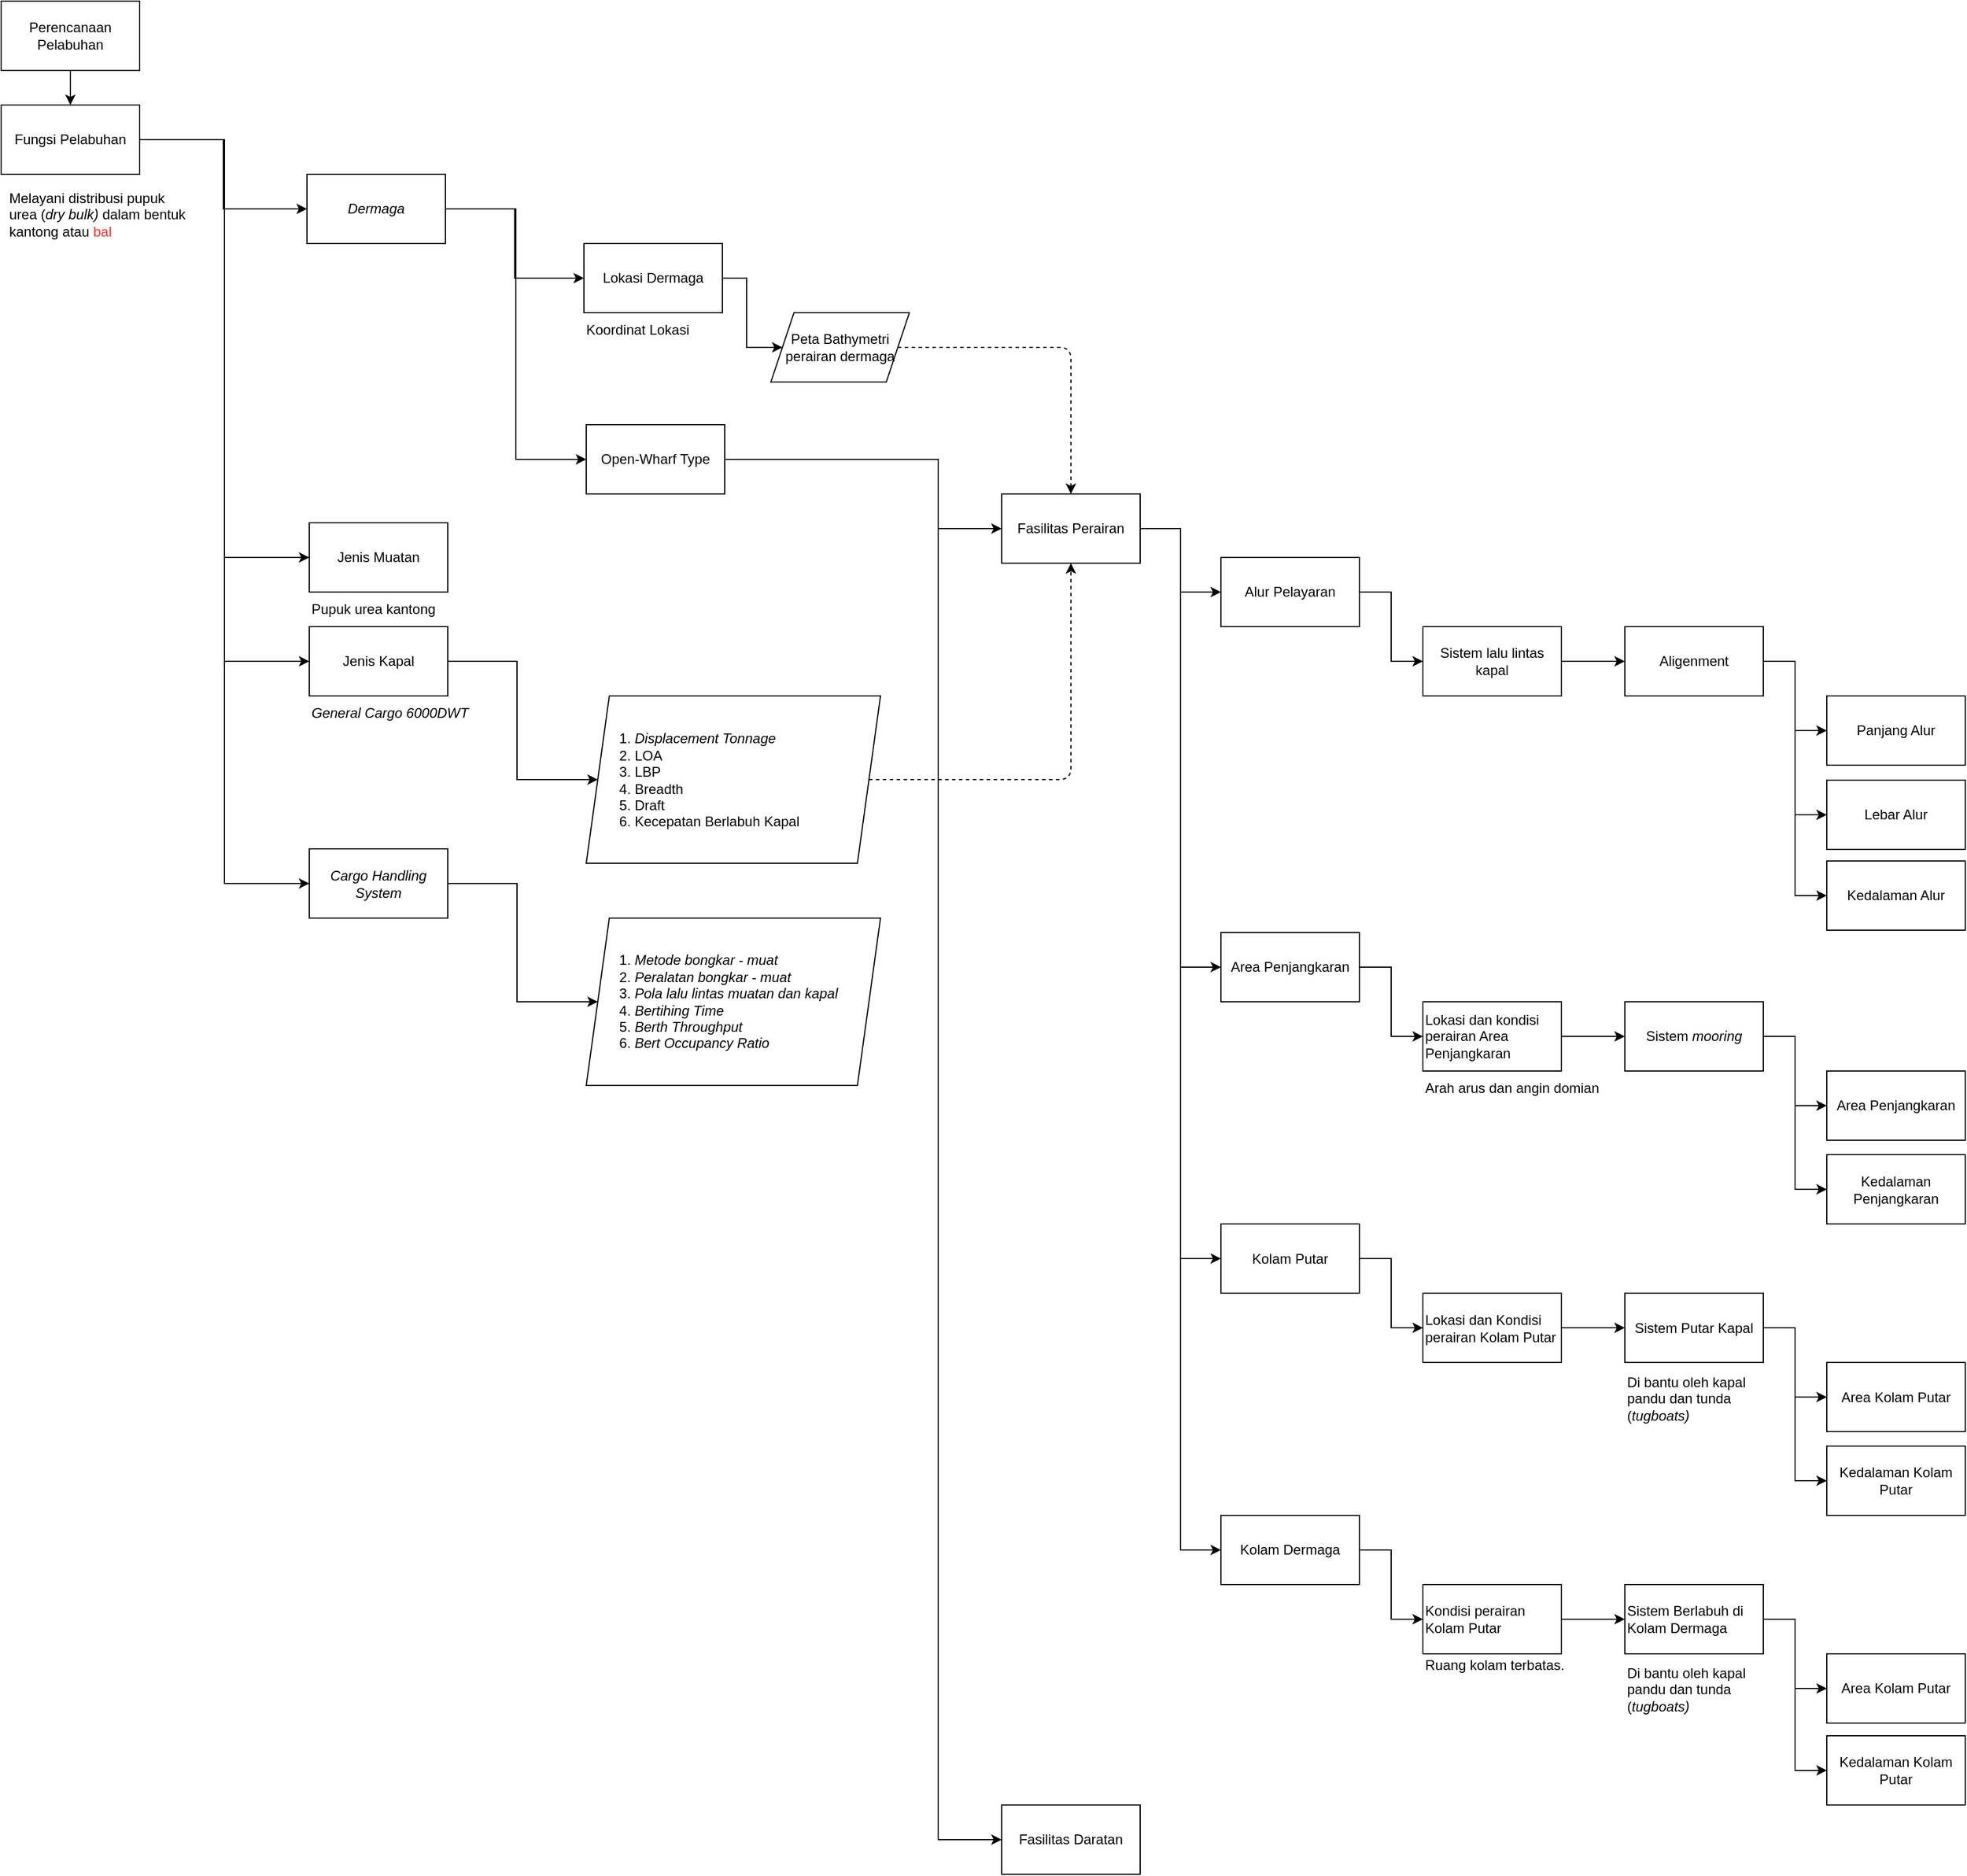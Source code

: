 <mxfile version="18.0.3" type="github"><diagram id="vPnPxJsKkhuTtD2iRJGy" name="Page-1"><mxGraphModel dx="788" dy="3838" grid="0" gridSize="35" guides="1" tooltips="1" connect="1" arrows="1" fold="1" page="1" pageScale="1" pageWidth="4681" pageHeight="3300" math="0" shadow="0"><root><mxCell id="0"/><mxCell id="1" parent="0"/><mxCell id="v9qTnyX4O629vSzhhKhX-34" style="edgeStyle=orthogonalEdgeStyle;rounded=0;orthogonalLoop=1;jettySize=auto;html=1;exitX=0.5;exitY=1;exitDx=0;exitDy=0;fontColor=#000000;" edge="1" parent="1" source="v9qTnyX4O629vSzhhKhX-1" target="v9qTnyX4O629vSzhhKhX-18"><mxGeometry relative="1" as="geometry"/></mxCell><mxCell id="v9qTnyX4O629vSzhhKhX-1" value="Perencanaan Pelabuhan" style="rounded=0;whiteSpace=wrap;html=1;" vertex="1" parent="1"><mxGeometry x="110" y="-3247" width="120" height="60" as="geometry"/></mxCell><mxCell id="v9qTnyX4O629vSzhhKhX-49" style="edgeStyle=orthogonalEdgeStyle;rounded=0;orthogonalLoop=1;jettySize=auto;html=1;entryX=0;entryY=0.5;entryDx=0;entryDy=0;fontColor=#000000;" edge="1" parent="1" source="v9qTnyX4O629vSzhhKhX-2" target="v9qTnyX4O629vSzhhKhX-8"><mxGeometry relative="1" as="geometry"/></mxCell><mxCell id="v9qTnyX4O629vSzhhKhX-61" style="edgeStyle=orthogonalEdgeStyle;rounded=0;orthogonalLoop=1;jettySize=auto;html=1;exitX=1;exitY=0.5;exitDx=0;exitDy=0;entryX=0;entryY=0.5;entryDx=0;entryDy=0;fontColor=#000000;" edge="1" parent="1" source="v9qTnyX4O629vSzhhKhX-2" target="v9qTnyX4O629vSzhhKhX-9"><mxGeometry relative="1" as="geometry"/></mxCell><mxCell id="v9qTnyX4O629vSzhhKhX-71" style="edgeStyle=orthogonalEdgeStyle;rounded=0;orthogonalLoop=1;jettySize=auto;html=1;exitX=1;exitY=0.5;exitDx=0;exitDy=0;entryX=0;entryY=0.5;entryDx=0;entryDy=0;fontColor=#000000;" edge="1" parent="1" source="v9qTnyX4O629vSzhhKhX-2" target="v9qTnyX4O629vSzhhKhX-10"><mxGeometry relative="1" as="geometry"/></mxCell><mxCell id="v9qTnyX4O629vSzhhKhX-82" style="edgeStyle=orthogonalEdgeStyle;rounded=0;orthogonalLoop=1;jettySize=auto;html=1;exitX=1;exitY=0.5;exitDx=0;exitDy=0;entryX=0;entryY=0.5;entryDx=0;entryDy=0;fontColor=#000000;" edge="1" parent="1" source="v9qTnyX4O629vSzhhKhX-2" target="v9qTnyX4O629vSzhhKhX-11"><mxGeometry relative="1" as="geometry"/></mxCell><mxCell id="v9qTnyX4O629vSzhhKhX-2" value="Fasilitas Perairan" style="rounded=0;whiteSpace=wrap;html=1;" vertex="1" parent="1"><mxGeometry x="977" y="-2820" width="120" height="60" as="geometry"/></mxCell><mxCell id="v9qTnyX4O629vSzhhKhX-3" value="Fasilitas Daratan" style="rounded=0;whiteSpace=wrap;html=1;" vertex="1" parent="1"><mxGeometry x="977" y="-1684" width="120" height="60" as="geometry"/></mxCell><mxCell id="v9qTnyX4O629vSzhhKhX-55" style="edgeStyle=orthogonalEdgeStyle;rounded=0;orthogonalLoop=1;jettySize=auto;html=1;exitX=1;exitY=0.5;exitDx=0;exitDy=0;entryX=0;entryY=0.5;entryDx=0;entryDy=0;fontColor=#000000;" edge="1" parent="1" source="v9qTnyX4O629vSzhhKhX-8" target="v9qTnyX4O629vSzhhKhX-51"><mxGeometry relative="1" as="geometry"/></mxCell><mxCell id="v9qTnyX4O629vSzhhKhX-8" value="Alur Pelayaran" style="rounded=0;whiteSpace=wrap;html=1;" vertex="1" parent="1"><mxGeometry x="1167" y="-2765" width="120" height="60" as="geometry"/></mxCell><mxCell id="v9qTnyX4O629vSzhhKhX-65" style="edgeStyle=orthogonalEdgeStyle;rounded=0;orthogonalLoop=1;jettySize=auto;html=1;exitX=1;exitY=0.5;exitDx=0;exitDy=0;entryX=0;entryY=0.5;entryDx=0;entryDy=0;fontColor=#000000;" edge="1" parent="1" source="v9qTnyX4O629vSzhhKhX-9" target="v9qTnyX4O629vSzhhKhX-62"><mxGeometry relative="1" as="geometry"/></mxCell><mxCell id="v9qTnyX4O629vSzhhKhX-9" value="Area Penjangkaran" style="rounded=0;whiteSpace=wrap;html=1;" vertex="1" parent="1"><mxGeometry x="1167" y="-2440" width="120" height="60" as="geometry"/></mxCell><mxCell id="v9qTnyX4O629vSzhhKhX-78" style="edgeStyle=orthogonalEdgeStyle;rounded=0;orthogonalLoop=1;jettySize=auto;html=1;exitX=1;exitY=0.5;exitDx=0;exitDy=0;entryX=0;entryY=0.5;entryDx=0;entryDy=0;fontColor=#000000;" edge="1" parent="1" source="v9qTnyX4O629vSzhhKhX-10" target="v9qTnyX4O629vSzhhKhX-77"><mxGeometry relative="1" as="geometry"/></mxCell><mxCell id="v9qTnyX4O629vSzhhKhX-10" value="Kolam Putar" style="rounded=0;whiteSpace=wrap;html=1;" vertex="1" parent="1"><mxGeometry x="1167" y="-2187.5" width="120" height="60" as="geometry"/></mxCell><mxCell id="v9qTnyX4O629vSzhhKhX-85" style="edgeStyle=orthogonalEdgeStyle;rounded=0;orthogonalLoop=1;jettySize=auto;html=1;exitX=1;exitY=0.5;exitDx=0;exitDy=0;entryX=0;entryY=0.5;entryDx=0;entryDy=0;fontColor=#000000;" edge="1" parent="1" source="v9qTnyX4O629vSzhhKhX-11" target="v9qTnyX4O629vSzhhKhX-83"><mxGeometry relative="1" as="geometry"/></mxCell><mxCell id="v9qTnyX4O629vSzhhKhX-11" value="Kolam Dermaga" style="rounded=0;whiteSpace=wrap;html=1;" vertex="1" parent="1"><mxGeometry x="1167" y="-1935" width="120" height="60" as="geometry"/></mxCell><mxCell id="v9qTnyX4O629vSzhhKhX-36" style="edgeStyle=orthogonalEdgeStyle;rounded=0;orthogonalLoop=1;jettySize=auto;html=1;entryX=0;entryY=0.5;entryDx=0;entryDy=0;fontColor=#000000;" edge="1" parent="1" source="v9qTnyX4O629vSzhhKhX-18" target="v9qTnyX4O629vSzhhKhX-24"><mxGeometry relative="1" as="geometry"/></mxCell><mxCell id="v9qTnyX4O629vSzhhKhX-37" style="edgeStyle=orthogonalEdgeStyle;rounded=0;orthogonalLoop=1;jettySize=auto;html=1;exitX=1;exitY=0.5;exitDx=0;exitDy=0;entryX=0;entryY=0.5;entryDx=0;entryDy=0;fontColor=#000000;" edge="1" parent="1" source="v9qTnyX4O629vSzhhKhX-18" target="v9qTnyX4O629vSzhhKhX-20"><mxGeometry relative="1" as="geometry"/></mxCell><mxCell id="v9qTnyX4O629vSzhhKhX-38" style="edgeStyle=orthogonalEdgeStyle;rounded=0;orthogonalLoop=1;jettySize=auto;html=1;exitX=1;exitY=0.5;exitDx=0;exitDy=0;entryX=0;entryY=0.5;entryDx=0;entryDy=0;fontColor=#000000;" edge="1" parent="1" source="v9qTnyX4O629vSzhhKhX-18" target="v9qTnyX4O629vSzhhKhX-21"><mxGeometry relative="1" as="geometry"/></mxCell><mxCell id="v9qTnyX4O629vSzhhKhX-39" style="edgeStyle=orthogonalEdgeStyle;rounded=0;orthogonalLoop=1;jettySize=auto;html=1;entryX=0;entryY=0.5;entryDx=0;entryDy=0;fontColor=#000000;exitX=1;exitY=0.5;exitDx=0;exitDy=0;" edge="1" parent="1" source="v9qTnyX4O629vSzhhKhX-18" target="v9qTnyX4O629vSzhhKhX-22"><mxGeometry relative="1" as="geometry"><mxPoint x="301" y="-2939" as="sourcePoint"/></mxGeometry></mxCell><mxCell id="v9qTnyX4O629vSzhhKhX-18" value="Fungsi Pelabuhan" style="rounded=0;whiteSpace=wrap;html=1;" vertex="1" parent="1"><mxGeometry x="110" y="-3157" width="120" height="60" as="geometry"/></mxCell><mxCell id="v9qTnyX4O629vSzhhKhX-20" value="Jenis Muatan" style="rounded=0;whiteSpace=wrap;html=1;" vertex="1" parent="1"><mxGeometry x="377" y="-2795" width="120" height="60" as="geometry"/></mxCell><mxCell id="v9qTnyX4O629vSzhhKhX-44" style="edgeStyle=orthogonalEdgeStyle;rounded=0;orthogonalLoop=1;jettySize=auto;html=1;fontColor=#000000;entryX=0;entryY=0.5;entryDx=0;entryDy=0;" edge="1" parent="1" source="v9qTnyX4O629vSzhhKhX-21" target="v9qTnyX4O629vSzhhKhX-40"><mxGeometry relative="1" as="geometry"><mxPoint x="607" y="-2735" as="targetPoint"/></mxGeometry></mxCell><mxCell id="v9qTnyX4O629vSzhhKhX-21" value="Jenis Kapal" style="rounded=0;whiteSpace=wrap;html=1;" vertex="1" parent="1"><mxGeometry x="377" y="-2705" width="120" height="60" as="geometry"/></mxCell><mxCell id="v9qTnyX4O629vSzhhKhX-45" style="edgeStyle=orthogonalEdgeStyle;rounded=0;orthogonalLoop=1;jettySize=auto;html=1;entryX=0;entryY=0.5;entryDx=0;entryDy=0;fontColor=#000000;" edge="1" parent="1" source="v9qTnyX4O629vSzhhKhX-22" target="v9qTnyX4O629vSzhhKhX-43"><mxGeometry relative="1" as="geometry"/></mxCell><mxCell id="v9qTnyX4O629vSzhhKhX-22" value="&lt;i&gt;Cargo Handling System&lt;/i&gt;" style="rounded=0;whiteSpace=wrap;html=1;align=center;" vertex="1" parent="1"><mxGeometry x="377" y="-2512.5" width="120" height="60" as="geometry"/></mxCell><mxCell id="v9qTnyX4O629vSzhhKhX-46" style="edgeStyle=orthogonalEdgeStyle;rounded=0;orthogonalLoop=1;jettySize=auto;html=1;exitX=1;exitY=0.5;exitDx=0;exitDy=0;fontColor=#000000;entryX=0;entryY=0.5;entryDx=0;entryDy=0;" edge="1" parent="1" source="v9qTnyX4O629vSzhhKhX-24" target="v9qTnyX4O629vSzhhKhX-99"><mxGeometry relative="1" as="geometry"/></mxCell><mxCell id="v9qTnyX4O629vSzhhKhX-100" style="edgeStyle=orthogonalEdgeStyle;rounded=0;orthogonalLoop=1;jettySize=auto;html=1;exitX=1;exitY=0.5;exitDx=0;exitDy=0;entryX=0;entryY=0.5;entryDx=0;entryDy=0;fontColor=#000000;" edge="1" parent="1" source="v9qTnyX4O629vSzhhKhX-24" target="v9qTnyX4O629vSzhhKhX-31"><mxGeometry relative="1" as="geometry"/></mxCell><mxCell id="v9qTnyX4O629vSzhhKhX-24" value="&lt;i&gt;Dermaga&lt;/i&gt;" style="rounded=0;whiteSpace=wrap;html=1;" vertex="1" parent="1"><mxGeometry x="375" y="-3097" width="120" height="60" as="geometry"/></mxCell><mxCell id="v9qTnyX4O629vSzhhKhX-26" value="Melayani distribusi pupuk urea (&lt;i&gt;dry bulk)&lt;/i&gt;&amp;nbsp;dalam bentuk kantong atau &lt;font color=&quot;#ff3333&quot;&gt;bal&lt;/font&gt;" style="text;html=1;strokeColor=none;fillColor=none;align=left;verticalAlign=middle;whiteSpace=wrap;rounded=0;" vertex="1" parent="1"><mxGeometry x="115" y="-3086" width="157" height="48" as="geometry"/></mxCell><mxCell id="v9qTnyX4O629vSzhhKhX-29" value="Pupuk urea kantong" style="text;html=1;strokeColor=none;fillColor=none;align=left;verticalAlign=middle;whiteSpace=wrap;rounded=0;" vertex="1" parent="1"><mxGeometry x="377" y="-2735" width="280" height="30" as="geometry"/></mxCell><mxCell id="v9qTnyX4O629vSzhhKhX-30" value="&lt;i&gt;General Cargo 6000DWT&lt;/i&gt;" style="text;html=1;strokeColor=none;fillColor=none;align=left;verticalAlign=middle;whiteSpace=wrap;rounded=0;" vertex="1" parent="1"><mxGeometry x="377" y="-2645" width="280" height="30" as="geometry"/></mxCell><mxCell id="v9qTnyX4O629vSzhhKhX-47" style="edgeStyle=orthogonalEdgeStyle;rounded=0;orthogonalLoop=1;jettySize=auto;html=1;exitX=1;exitY=0.5;exitDx=0;exitDy=0;entryX=0;entryY=0.5;entryDx=0;entryDy=0;fontColor=#000000;" edge="1" parent="1" source="v9qTnyX4O629vSzhhKhX-31" target="v9qTnyX4O629vSzhhKhX-2"><mxGeometry relative="1" as="geometry"><Array as="points"><mxPoint x="922" y="-2850"/><mxPoint x="922" y="-2790"/></Array></mxGeometry></mxCell><mxCell id="v9qTnyX4O629vSzhhKhX-48" style="edgeStyle=orthogonalEdgeStyle;rounded=0;orthogonalLoop=1;jettySize=auto;html=1;exitX=1;exitY=0.5;exitDx=0;exitDy=0;entryX=0;entryY=0.5;entryDx=0;entryDy=0;fontColor=#000000;" edge="1" parent="1" source="v9qTnyX4O629vSzhhKhX-31" target="v9qTnyX4O629vSzhhKhX-3"><mxGeometry relative="1" as="geometry"><Array as="points"><mxPoint x="922" y="-2850"/><mxPoint x="922" y="-1654"/></Array></mxGeometry></mxCell><mxCell id="v9qTnyX4O629vSzhhKhX-31" value="Open-Wharf Type" style="rounded=0;whiteSpace=wrap;html=1;fontColor=#000000;" vertex="1" parent="1"><mxGeometry x="617" y="-2880" width="120" height="60" as="geometry"/></mxCell><mxCell id="v9qTnyX4O629vSzhhKhX-96" style="edgeStyle=orthogonalEdgeStyle;orthogonalLoop=1;jettySize=auto;html=1;entryX=0.5;entryY=1;entryDx=0;entryDy=0;fontColor=#000000;verticalAlign=middle;horizontal=1;rounded=1;dashed=1;" edge="1" parent="1" source="v9qTnyX4O629vSzhhKhX-40" target="v9qTnyX4O629vSzhhKhX-2"><mxGeometry relative="1" as="geometry"><Array as="points"><mxPoint x="1037" y="-2572"/></Array></mxGeometry></mxCell><mxCell id="v9qTnyX4O629vSzhhKhX-40" value="&lt;ol&gt;&lt;li&gt;&lt;i&gt;Displacement Tonnage&lt;/i&gt;&lt;/li&gt;&lt;li&gt;LOA&lt;/li&gt;&lt;li&gt;LBP&lt;/li&gt;&lt;li&gt;Breadth&lt;/li&gt;&lt;li&gt;Draft&lt;/li&gt;&lt;li&gt;Kecepatan Berlabuh Kapal&lt;/li&gt;&lt;/ol&gt;" style="shape=parallelogram;perimeter=parallelogramPerimeter;whiteSpace=wrap;html=1;fixedSize=1;fontColor=#000000;align=left;" vertex="1" parent="1"><mxGeometry x="617" y="-2645" width="255" height="145" as="geometry"/></mxCell><mxCell id="v9qTnyX4O629vSzhhKhX-43" value="&lt;ol&gt;&lt;li&gt;&lt;i&gt;Metode bongkar - muat&lt;/i&gt;&lt;/li&gt;&lt;li&gt;&lt;i&gt;Peralatan bongkar - muat&lt;/i&gt;&lt;/li&gt;&lt;li&gt;&lt;i&gt;Pola lalu lintas muatan dan kapal&lt;/i&gt;&lt;/li&gt;&lt;li&gt;&lt;i&gt;Bertihing Time&lt;/i&gt;&lt;/li&gt;&lt;li&gt;&lt;i&gt;Berth Throughput&lt;/i&gt;&lt;/li&gt;&lt;li&gt;&lt;i&gt;Bert Occupancy Ratio&lt;/i&gt;&lt;/li&gt;&lt;/ol&gt;" style="shape=parallelogram;perimeter=parallelogramPerimeter;whiteSpace=wrap;html=1;fixedSize=1;fontColor=#000000;align=left;" vertex="1" parent="1"><mxGeometry x="617" y="-2452.5" width="255" height="145" as="geometry"/></mxCell><mxCell id="v9qTnyX4O629vSzhhKhX-57" style="edgeStyle=orthogonalEdgeStyle;rounded=0;orthogonalLoop=1;jettySize=auto;html=1;entryX=0;entryY=0.5;entryDx=0;entryDy=0;fontColor=#000000;" edge="1" parent="1" source="v9qTnyX4O629vSzhhKhX-50" target="v9qTnyX4O629vSzhhKhX-52"><mxGeometry relative="1" as="geometry"/></mxCell><mxCell id="v9qTnyX4O629vSzhhKhX-58" style="edgeStyle=orthogonalEdgeStyle;rounded=0;orthogonalLoop=1;jettySize=auto;html=1;exitX=1;exitY=0.5;exitDx=0;exitDy=0;entryX=0;entryY=0.5;entryDx=0;entryDy=0;fontColor=#000000;" edge="1" parent="1" source="v9qTnyX4O629vSzhhKhX-50" target="v9qTnyX4O629vSzhhKhX-53"><mxGeometry relative="1" as="geometry"/></mxCell><mxCell id="v9qTnyX4O629vSzhhKhX-60" style="edgeStyle=orthogonalEdgeStyle;rounded=0;orthogonalLoop=1;jettySize=auto;html=1;exitX=1;exitY=0.5;exitDx=0;exitDy=0;entryX=0;entryY=0.5;entryDx=0;entryDy=0;fontColor=#000000;" edge="1" parent="1" source="v9qTnyX4O629vSzhhKhX-50" target="v9qTnyX4O629vSzhhKhX-59"><mxGeometry relative="1" as="geometry"/></mxCell><mxCell id="v9qTnyX4O629vSzhhKhX-50" value="Aligenment" style="rounded=0;whiteSpace=wrap;html=1;" vertex="1" parent="1"><mxGeometry x="1517" y="-2705" width="120" height="60" as="geometry"/></mxCell><mxCell id="v9qTnyX4O629vSzhhKhX-56" style="edgeStyle=orthogonalEdgeStyle;rounded=0;orthogonalLoop=1;jettySize=auto;html=1;exitX=1;exitY=0.5;exitDx=0;exitDy=0;entryX=0;entryY=0.5;entryDx=0;entryDy=0;fontColor=#000000;" edge="1" parent="1" source="v9qTnyX4O629vSzhhKhX-51" target="v9qTnyX4O629vSzhhKhX-50"><mxGeometry relative="1" as="geometry"/></mxCell><mxCell id="v9qTnyX4O629vSzhhKhX-51" value="Sistem lalu lintas kapal" style="rounded=0;whiteSpace=wrap;html=1;" vertex="1" parent="1"><mxGeometry x="1342" y="-2705" width="120" height="60" as="geometry"/></mxCell><mxCell id="v9qTnyX4O629vSzhhKhX-52" value="Panjang Alur" style="rounded=0;whiteSpace=wrap;html=1;" vertex="1" parent="1"><mxGeometry x="1692" y="-2645" width="120" height="60" as="geometry"/></mxCell><mxCell id="v9qTnyX4O629vSzhhKhX-53" value="Lebar Alur" style="rounded=0;whiteSpace=wrap;html=1;" vertex="1" parent="1"><mxGeometry x="1692" y="-2572" width="120" height="60" as="geometry"/></mxCell><mxCell id="v9qTnyX4O629vSzhhKhX-59" value="Kedalaman Alur" style="rounded=0;whiteSpace=wrap;html=1;" vertex="1" parent="1"><mxGeometry x="1692" y="-2502" width="120" height="60" as="geometry"/></mxCell><mxCell id="v9qTnyX4O629vSzhhKhX-64" style="edgeStyle=orthogonalEdgeStyle;rounded=0;orthogonalLoop=1;jettySize=auto;html=1;exitX=1;exitY=0.5;exitDx=0;exitDy=0;entryX=0;entryY=0.5;entryDx=0;entryDy=0;fontColor=#000000;" edge="1" parent="1" source="v9qTnyX4O629vSzhhKhX-62" target="v9qTnyX4O629vSzhhKhX-63"><mxGeometry relative="1" as="geometry"/></mxCell><mxCell id="v9qTnyX4O629vSzhhKhX-62" value="Lokasi dan kondisi perairan Area Penjangkaran" style="rounded=0;whiteSpace=wrap;html=1;align=left;" vertex="1" parent="1"><mxGeometry x="1342" y="-2380" width="120" height="60" as="geometry"/></mxCell><mxCell id="v9qTnyX4O629vSzhhKhX-69" style="edgeStyle=orthogonalEdgeStyle;rounded=0;orthogonalLoop=1;jettySize=auto;html=1;exitX=1;exitY=0.5;exitDx=0;exitDy=0;entryX=0;entryY=0.5;entryDx=0;entryDy=0;fontColor=#000000;" edge="1" parent="1" source="v9qTnyX4O629vSzhhKhX-63" target="v9qTnyX4O629vSzhhKhX-66"><mxGeometry relative="1" as="geometry"/></mxCell><mxCell id="v9qTnyX4O629vSzhhKhX-70" style="edgeStyle=orthogonalEdgeStyle;rounded=0;orthogonalLoop=1;jettySize=auto;html=1;exitX=1;exitY=0.5;exitDx=0;exitDy=0;entryX=0;entryY=0.5;entryDx=0;entryDy=0;fontColor=#000000;" edge="1" parent="1" source="v9qTnyX4O629vSzhhKhX-63" target="v9qTnyX4O629vSzhhKhX-67"><mxGeometry relative="1" as="geometry"/></mxCell><mxCell id="v9qTnyX4O629vSzhhKhX-63" value="Sistem &lt;i&gt;mooring&lt;/i&gt;" style="rounded=0;whiteSpace=wrap;html=1;" vertex="1" parent="1"><mxGeometry x="1517" y="-2380" width="120" height="60" as="geometry"/></mxCell><mxCell id="v9qTnyX4O629vSzhhKhX-66" value="Area Penjangkaran" style="rounded=0;whiteSpace=wrap;html=1;" vertex="1" parent="1"><mxGeometry x="1692" y="-2320" width="120" height="60" as="geometry"/></mxCell><mxCell id="v9qTnyX4O629vSzhhKhX-67" value="Kedalaman Penjangkaran" style="rounded=0;whiteSpace=wrap;html=1;" vertex="1" parent="1"><mxGeometry x="1692" y="-2247.5" width="120" height="60" as="geometry"/></mxCell><mxCell id="v9qTnyX4O629vSzhhKhX-68" value="Arah arus dan angin domian" style="text;html=1;strokeColor=none;fillColor=none;align=left;verticalAlign=middle;whiteSpace=wrap;rounded=0;fontColor=#000000;" vertex="1" parent="1"><mxGeometry x="1342" y="-2320" width="175" height="30" as="geometry"/></mxCell><mxCell id="v9qTnyX4O629vSzhhKhX-73" value="Di bantu oleh kapal pandu dan tunda (&lt;i&gt;tugboats)&lt;/i&gt;" style="text;html=1;strokeColor=none;fillColor=none;align=left;verticalAlign=middle;whiteSpace=wrap;rounded=0;fontColor=#000000;" vertex="1" parent="1"><mxGeometry x="1517" y="-2067.5" width="140" height="62.5" as="geometry"/></mxCell><mxCell id="v9qTnyX4O629vSzhhKhX-80" style="edgeStyle=orthogonalEdgeStyle;rounded=0;orthogonalLoop=1;jettySize=auto;html=1;exitX=1;exitY=0.5;exitDx=0;exitDy=0;entryX=0;entryY=0.5;entryDx=0;entryDy=0;fontColor=#000000;" edge="1" parent="1" source="v9qTnyX4O629vSzhhKhX-74" target="v9qTnyX4O629vSzhhKhX-76"><mxGeometry relative="1" as="geometry"/></mxCell><mxCell id="v9qTnyX4O629vSzhhKhX-81" style="edgeStyle=orthogonalEdgeStyle;rounded=0;orthogonalLoop=1;jettySize=auto;html=1;exitX=1;exitY=0.5;exitDx=0;exitDy=0;entryX=0;entryY=0.5;entryDx=0;entryDy=0;fontColor=#000000;" edge="1" parent="1" source="v9qTnyX4O629vSzhhKhX-74" target="v9qTnyX4O629vSzhhKhX-75"><mxGeometry relative="1" as="geometry"/></mxCell><mxCell id="v9qTnyX4O629vSzhhKhX-74" value="Sistem Putar Kapal" style="rounded=0;whiteSpace=wrap;html=1;" vertex="1" parent="1"><mxGeometry x="1517" y="-2127.5" width="120" height="60" as="geometry"/></mxCell><mxCell id="v9qTnyX4O629vSzhhKhX-75" value="Kedalaman Kolam Putar" style="rounded=0;whiteSpace=wrap;html=1;" vertex="1" parent="1"><mxGeometry x="1692" y="-1995" width="120" height="60" as="geometry"/></mxCell><mxCell id="v9qTnyX4O629vSzhhKhX-76" value="Area Kolam Putar" style="rounded=0;whiteSpace=wrap;html=1;" vertex="1" parent="1"><mxGeometry x="1692" y="-2067.5" width="120" height="60" as="geometry"/></mxCell><mxCell id="v9qTnyX4O629vSzhhKhX-79" style="edgeStyle=orthogonalEdgeStyle;rounded=0;orthogonalLoop=1;jettySize=auto;html=1;exitX=1;exitY=0.5;exitDx=0;exitDy=0;fontColor=#000000;" edge="1" parent="1" source="v9qTnyX4O629vSzhhKhX-77" target="v9qTnyX4O629vSzhhKhX-74"><mxGeometry relative="1" as="geometry"/></mxCell><mxCell id="v9qTnyX4O629vSzhhKhX-77" value="Lokasi dan Kondisi perairan Kolam Putar" style="rounded=0;whiteSpace=wrap;html=1;align=left;" vertex="1" parent="1"><mxGeometry x="1342" y="-2127.5" width="120" height="60" as="geometry"/></mxCell><mxCell id="v9qTnyX4O629vSzhhKhX-86" style="edgeStyle=orthogonalEdgeStyle;rounded=0;orthogonalLoop=1;jettySize=auto;html=1;exitX=1;exitY=0.5;exitDx=0;exitDy=0;entryX=0;entryY=0.5;entryDx=0;entryDy=0;fontColor=#000000;" edge="1" parent="1" source="v9qTnyX4O629vSzhhKhX-83" target="v9qTnyX4O629vSzhhKhX-84"><mxGeometry relative="1" as="geometry"/></mxCell><mxCell id="v9qTnyX4O629vSzhhKhX-83" value="Kondisi perairan Kolam Putar" style="rounded=0;whiteSpace=wrap;html=1;align=left;" vertex="1" parent="1"><mxGeometry x="1342" y="-1875" width="120" height="60" as="geometry"/></mxCell><mxCell id="v9qTnyX4O629vSzhhKhX-90" style="edgeStyle=orthogonalEdgeStyle;rounded=0;orthogonalLoop=1;jettySize=auto;html=1;exitX=1;exitY=0.5;exitDx=0;exitDy=0;entryX=0;entryY=0.5;entryDx=0;entryDy=0;fontColor=#000000;" edge="1" parent="1" source="v9qTnyX4O629vSzhhKhX-84" target="v9qTnyX4O629vSzhhKhX-87"><mxGeometry relative="1" as="geometry"/></mxCell><mxCell id="v9qTnyX4O629vSzhhKhX-92" style="edgeStyle=orthogonalEdgeStyle;rounded=0;orthogonalLoop=1;jettySize=auto;html=1;exitX=1;exitY=0.5;exitDx=0;exitDy=0;entryX=0;entryY=0.5;entryDx=0;entryDy=0;fontColor=#000000;" edge="1" parent="1" source="v9qTnyX4O629vSzhhKhX-84" target="v9qTnyX4O629vSzhhKhX-91"><mxGeometry relative="1" as="geometry"/></mxCell><mxCell id="v9qTnyX4O629vSzhhKhX-84" value="Sistem Berlabuh di Kolam Dermaga" style="rounded=0;whiteSpace=wrap;html=1;align=left;" vertex="1" parent="1"><mxGeometry x="1517" y="-1875" width="120" height="60" as="geometry"/></mxCell><mxCell id="v9qTnyX4O629vSzhhKhX-87" value="Area Kolam Putar" style="rounded=0;whiteSpace=wrap;html=1;" vertex="1" parent="1"><mxGeometry x="1692" y="-1815" width="120" height="60" as="geometry"/></mxCell><mxCell id="v9qTnyX4O629vSzhhKhX-88" value="Di bantu oleh kapal pandu dan tunda (&lt;i&gt;tugboats)&lt;/i&gt;" style="text;html=1;strokeColor=none;fillColor=none;align=left;verticalAlign=middle;whiteSpace=wrap;rounded=0;fontColor=#000000;" vertex="1" parent="1"><mxGeometry x="1517" y="-1815" width="140" height="62.5" as="geometry"/></mxCell><mxCell id="v9qTnyX4O629vSzhhKhX-89" value="Ruang kolam terbatas." style="text;html=1;strokeColor=none;fillColor=none;align=left;verticalAlign=middle;whiteSpace=wrap;rounded=0;fontColor=#000000;" vertex="1" parent="1"><mxGeometry x="1342" y="-1815" width="140" height="20" as="geometry"/></mxCell><mxCell id="v9qTnyX4O629vSzhhKhX-91" value="Kedalaman Kolam Putar" style="rounded=0;whiteSpace=wrap;html=1;" vertex="1" parent="1"><mxGeometry x="1692" y="-1744" width="120" height="60" as="geometry"/></mxCell><mxCell id="v9qTnyX4O629vSzhhKhX-103" style="edgeStyle=orthogonalEdgeStyle;rounded=1;orthogonalLoop=1;jettySize=auto;html=1;exitX=1;exitY=0.5;exitDx=0;exitDy=0;entryX=0.5;entryY=0;entryDx=0;entryDy=0;fontColor=#000000;dashed=1;" edge="1" parent="1" source="v9qTnyX4O629vSzhhKhX-98" target="v9qTnyX4O629vSzhhKhX-2"><mxGeometry relative="1" as="geometry"/></mxCell><mxCell id="v9qTnyX4O629vSzhhKhX-98" value="Peta Bathymetri perairan dermaga" style="shape=parallelogram;perimeter=parallelogramPerimeter;whiteSpace=wrap;html=1;fixedSize=1;fontColor=#000000;" vertex="1" parent="1"><mxGeometry x="777" y="-2977" width="120" height="60" as="geometry"/></mxCell><mxCell id="v9qTnyX4O629vSzhhKhX-101" style="edgeStyle=orthogonalEdgeStyle;rounded=0;orthogonalLoop=1;jettySize=auto;html=1;exitX=1;exitY=0.5;exitDx=0;exitDy=0;entryX=0;entryY=0.5;entryDx=0;entryDy=0;fontColor=#000000;" edge="1" parent="1" source="v9qTnyX4O629vSzhhKhX-99" target="v9qTnyX4O629vSzhhKhX-98"><mxGeometry relative="1" as="geometry"/></mxCell><mxCell id="v9qTnyX4O629vSzhhKhX-99" value="Lokasi Dermaga" style="rounded=0;whiteSpace=wrap;html=1;" vertex="1" parent="1"><mxGeometry x="615" y="-3037" width="120" height="60" as="geometry"/></mxCell><mxCell id="v9qTnyX4O629vSzhhKhX-102" value="Koordinat Lokasi" style="text;html=1;strokeColor=none;fillColor=none;align=left;verticalAlign=middle;whiteSpace=wrap;rounded=0;" vertex="1" parent="1"><mxGeometry x="615" y="-2977" width="280" height="30" as="geometry"/></mxCell></root></mxGraphModel></diagram></mxfile>

